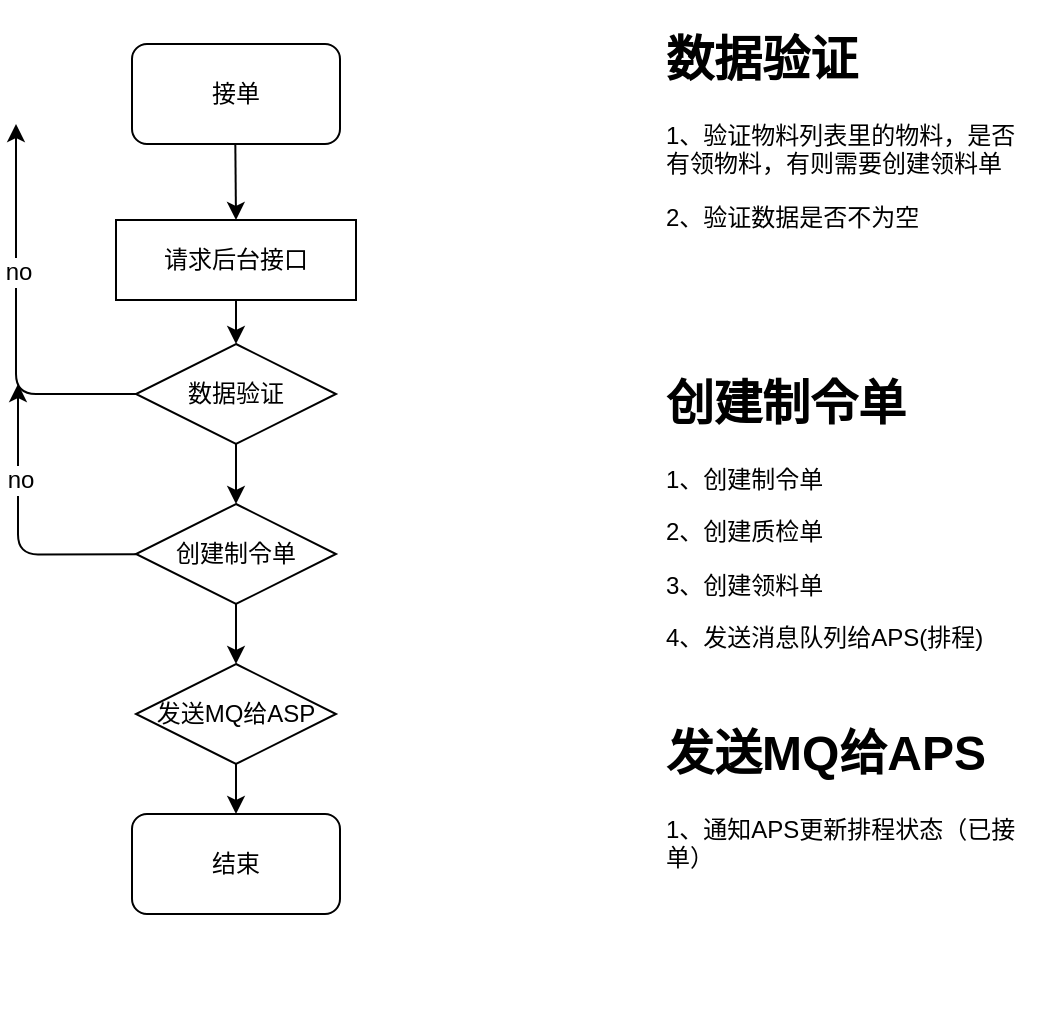 <mxfile version="20.5.3" type="github" pages="6"><diagram id="PTuHQkvVA_5VSDQkN9ll" name="接单"><mxGraphModel dx="1422" dy="786" grid="1" gridSize="10" guides="1" tooltips="1" connect="1" arrows="1" fold="1" page="1" pageScale="1" pageWidth="3000" pageHeight="3000" math="0" shadow="0"><root><mxCell id="0"/><mxCell id="1" parent="0"/><mxCell id="6JMOgMYoc34ptzAiAzpX-1" value="" style="endArrow=classic;html=1;exitX=0.5;exitY=1;exitPerimeter=0;entryX=0.5;entryY=0;" parent="1" target="6JMOgMYoc34ptzAiAzpX-2" edge="1"><mxGeometry width="50" height="50" relative="1" as="geometry"><mxPoint x="559.667" y="212.167" as="sourcePoint"/><mxPoint x="560" y="262" as="targetPoint"/></mxGeometry></mxCell><mxCell id="6JMOgMYoc34ptzAiAzpX-2" value="请求后台接口" style="rounded=0;whiteSpace=wrap;html=1;" parent="1" vertex="1"><mxGeometry x="500" y="250" width="120" height="40" as="geometry"/></mxCell><mxCell id="6JMOgMYoc34ptzAiAzpX-3" value="接单" style="rounded=1;whiteSpace=wrap;html=1;" parent="1" vertex="1"><mxGeometry x="508" y="162" width="104" height="50" as="geometry"/></mxCell><mxCell id="6JMOgMYoc34ptzAiAzpX-4" value="" style="endArrow=classic;html=1;exitX=0.5;exitY=1;" parent="1" source="6JMOgMYoc34ptzAiAzpX-2" edge="1"><mxGeometry width="50" height="50" relative="1" as="geometry"><mxPoint x="500" y="372" as="sourcePoint"/><mxPoint x="560" y="312" as="targetPoint"/></mxGeometry></mxCell><mxCell id="6JMOgMYoc34ptzAiAzpX-5" value="数据验证" style="rhombus;whiteSpace=wrap;html=1;" parent="1" vertex="1"><mxGeometry x="510" y="312" width="100" height="50" as="geometry"/></mxCell><mxCell id="6JMOgMYoc34ptzAiAzpX-6" value="" style="endArrow=classic;html=1;exitX=0.5;exitY=1;" parent="1" source="6JMOgMYoc34ptzAiAzpX-5" edge="1"><mxGeometry width="50" height="50" relative="1" as="geometry"><mxPoint x="500" y="452" as="sourcePoint"/><mxPoint x="560" y="392" as="targetPoint"/></mxGeometry></mxCell><mxCell id="6JMOgMYoc34ptzAiAzpX-7" value="" style="edgeStyle=segmentEdgeStyle;endArrow=classic;html=1;exitX=0;exitY=0.5;" parent="1" source="6JMOgMYoc34ptzAiAzpX-5" edge="1"><mxGeometry width="50" height="50" relative="1" as="geometry"><mxPoint x="510" y="357" as="sourcePoint"/><mxPoint x="450" y="202" as="targetPoint"/></mxGeometry></mxCell><mxCell id="6JMOgMYoc34ptzAiAzpX-8" value="no" style="text;html=1;resizable=0;points=[];align=center;verticalAlign=middle;labelBackgroundColor=#ffffff;" parent="6JMOgMYoc34ptzAiAzpX-7" vertex="1" connectable="0"><mxGeometry x="-0.013" y="5" relative="1" as="geometry"><mxPoint x="5.5" y="-25.5" as="offset"/></mxGeometry></mxCell><mxCell id="6JMOgMYoc34ptzAiAzpX-9" value="创建制令单" style="rhombus;whiteSpace=wrap;html=1;" parent="1" vertex="1"><mxGeometry x="510" y="392" width="100" height="50" as="geometry"/></mxCell><mxCell id="6JMOgMYoc34ptzAiAzpX-10" value="&lt;h1&gt;数据验证&lt;/h1&gt;&lt;p&gt;1、验证物料列表里的物料，是否有领物料，有则需要创建领料单&lt;/p&gt;&lt;p&gt;2、验证数据是否不为空&lt;/p&gt;" style="text;html=1;strokeColor=none;fillColor=none;spacing=5;spacingTop=-20;whiteSpace=wrap;overflow=hidden;rounded=0;" parent="1" vertex="1"><mxGeometry x="770" y="150" width="190" height="120" as="geometry"/></mxCell><mxCell id="6JMOgMYoc34ptzAiAzpX-11" value="&lt;h1&gt;创建制令单&lt;/h1&gt;&lt;p&gt;1、创建制令单&lt;/p&gt;&lt;p&gt;2、创建质检单&lt;/p&gt;&lt;p&gt;3、创建领料单&lt;/p&gt;&lt;p&gt;4、发送消息队列给APS(排程)&lt;/p&gt;" style="text;html=1;strokeColor=none;fillColor=none;spacing=5;spacingTop=-20;whiteSpace=wrap;overflow=hidden;rounded=0;" parent="1" vertex="1"><mxGeometry x="770" y="322" width="190" height="150" as="geometry"/></mxCell><mxCell id="6JMOgMYoc34ptzAiAzpX-12" value="" style="endArrow=classic;html=1;exitX=0.5;exitY=1;" parent="1" source="6JMOgMYoc34ptzAiAzpX-9" edge="1"><mxGeometry width="50" height="50" relative="1" as="geometry"><mxPoint x="440" y="522" as="sourcePoint"/><mxPoint x="560" y="472" as="targetPoint"/></mxGeometry></mxCell><mxCell id="6JMOgMYoc34ptzAiAzpX-13" value="" style="edgeStyle=segmentEdgeStyle;endArrow=classic;html=1;exitX=0;exitY=0.5;" parent="1" edge="1"><mxGeometry width="50" height="50" relative="1" as="geometry"><mxPoint x="510.167" y="417.167" as="sourcePoint"/><mxPoint x="451" y="332" as="targetPoint"/></mxGeometry></mxCell><mxCell id="6JMOgMYoc34ptzAiAzpX-14" value="no" style="text;html=1;resizable=0;points=[];align=center;verticalAlign=middle;labelBackgroundColor=#ffffff;" parent="6JMOgMYoc34ptzAiAzpX-13" vertex="1" connectable="0"><mxGeometry x="-0.013" y="5" relative="1" as="geometry"><mxPoint x="5.5" y="-25.5" as="offset"/></mxGeometry></mxCell><mxCell id="6JMOgMYoc34ptzAiAzpX-15" value="发送MQ给ASP" style="rhombus;whiteSpace=wrap;html=1;" parent="1" vertex="1"><mxGeometry x="510" y="472" width="100" height="50" as="geometry"/></mxCell><mxCell id="6JMOgMYoc34ptzAiAzpX-16" value="&lt;h1&gt;发送MQ给APS&lt;/h1&gt;&lt;p&gt;1、通知APS更新排程状态（已接单）&lt;/p&gt;" style="text;html=1;strokeColor=none;fillColor=none;spacing=5;spacingTop=-20;whiteSpace=wrap;overflow=hidden;rounded=0;" parent="1" vertex="1"><mxGeometry x="770" y="497" width="190" height="150" as="geometry"/></mxCell><mxCell id="6JMOgMYoc34ptzAiAzpX-17" value="结束" style="rounded=1;whiteSpace=wrap;html=1;" parent="1" vertex="1"><mxGeometry x="508" y="547" width="104" height="50" as="geometry"/></mxCell><mxCell id="6JMOgMYoc34ptzAiAzpX-18" value="" style="endArrow=classic;html=1;entryX=0.5;entryY=0;exitX=0.5;exitY=1;" parent="1" source="6JMOgMYoc34ptzAiAzpX-15" target="6JMOgMYoc34ptzAiAzpX-17" edge="1"><mxGeometry width="50" height="50" relative="1" as="geometry"><mxPoint x="440" y="672" as="sourcePoint"/><mxPoint x="490" y="622" as="targetPoint"/></mxGeometry></mxCell></root></mxGraphModel></diagram><diagram name="领料" id="W_nNFvA4jhiwxeuNVjIJ"><mxGraphModel dx="1422" dy="857" grid="1" gridSize="10" guides="1" tooltips="1" connect="1" arrows="1" fold="1" page="1" pageScale="1" pageWidth="827" pageHeight="1169" background="#ffffff" math="0" shadow="0"><root><mxCell id="0"/><mxCell id="1" parent="0"/><mxCell id="2" value="领料" style="rounded=1;whiteSpace=wrap;html=1;" parent="1" vertex="1"><mxGeometry x="240" y="160" width="110" height="40" as="geometry"/></mxCell><mxCell id="3" value="请求后台接口" style="rounded=0;whiteSpace=wrap;html=1;" parent="1" vertex="1"><mxGeometry x="240" y="238" width="110" height="40" as="geometry"/></mxCell><mxCell id="4" value="" style="endArrow=classic;html=1;entryX=0.5;entryY=0;exitX=0.5;exitY=1;" parent="1" source="2" target="3" edge="1"><mxGeometry width="50" height="50" relative="1" as="geometry"><mxPoint x="240" y="350" as="sourcePoint"/><mxPoint x="290" y="300" as="targetPoint"/></mxGeometry></mxCell><mxCell id="5" value="验证数据" style="rhombus;whiteSpace=wrap;html=1;" parent="1" vertex="1"><mxGeometry x="240" y="306" width="110" height="40" as="geometry"/></mxCell><mxCell id="6" value="" style="endArrow=classic;html=1;exitX=0.5;exitY=1;entryX=0.5;entryY=0;" parent="1" source="3" target="5" edge="1"><mxGeometry width="50" height="50" relative="1" as="geometry"><mxPoint x="240" y="420" as="sourcePoint"/><mxPoint x="290" y="370" as="targetPoint"/></mxGeometry></mxCell><mxCell id="7" value="" style="edgeStyle=segmentEdgeStyle;endArrow=classic;html=1;exitX=0;exitY=0.5;" parent="1" source="5" edge="1"><mxGeometry width="50" height="50" relative="1" as="geometry"><mxPoint x="290" y="370" as="sourcePoint"/><mxPoint x="180" y="220" as="targetPoint"/></mxGeometry></mxCell><mxCell id="8" value="no&lt;br&gt;" style="text;html=1;resizable=0;points=[];align=center;verticalAlign=middle;labelBackgroundColor=#ffffff;" parent="7" vertex="1" connectable="0"><mxGeometry x="-0.295" y="-13" relative="1" as="geometry"><mxPoint x="12" as="offset"/></mxGeometry></mxCell><mxCell id="10" value="调用领料接口" style="rhombus;whiteSpace=wrap;html=1;" parent="1" vertex="1"><mxGeometry x="240" y="371" width="110" height="40" as="geometry"/></mxCell><mxCell id="11" value="" style="endArrow=classic;html=1;entryX=0.5;entryY=0;exitX=0.5;exitY=1;" parent="1" source="5" target="10" edge="1"><mxGeometry width="50" height="50" relative="1" as="geometry"><mxPoint x="170" y="480" as="sourcePoint"/><mxPoint x="220" y="430" as="targetPoint"/></mxGeometry></mxCell><mxCell id="13" value="&lt;h1&gt;调用领料接口&lt;/h1&gt;&lt;p&gt;1、接口由wms提供&lt;/p&gt;&lt;p&gt;2、根据计划号领料&lt;/p&gt;&lt;p&gt;3、更新wms备料单状态&lt;/p&gt;" style="text;html=1;strokeColor=none;fillColor=none;spacing=5;spacingTop=-20;whiteSpace=wrap;overflow=hidden;rounded=0;" parent="1" vertex="1"><mxGeometry x="483.333" y="180" width="190" height="120" as="geometry"/></mxCell><mxCell id="14" value="" style="edgeStyle=segmentEdgeStyle;endArrow=classic;html=1;exitX=0;exitY=0.5;" parent="1" source="10" edge="1"><mxGeometry width="50" height="50" relative="1" as="geometry"><mxPoint x="249.667" y="336" as="sourcePoint"/><mxPoint x="180" y="320" as="targetPoint"/></mxGeometry></mxCell><mxCell id="15" value="no&lt;br&gt;" style="text;html=1;resizable=0;points=[];align=center;verticalAlign=middle;labelBackgroundColor=#ffffff;" parent="14" vertex="1" connectable="0"><mxGeometry x="-0.295" y="-13" relative="1" as="geometry"><mxPoint as="offset"/></mxGeometry></mxCell><mxCell id="16" value="" style="endArrow=classic;html=1;entryX=0.5;entryY=0;exitX=0.5;exitY=1;" parent="1" source="10" target="17" edge="1"><mxGeometry width="50" height="50" relative="1" as="geometry"><mxPoint x="170" y="480" as="sourcePoint"/><mxPoint x="220" y="430" as="targetPoint"/></mxGeometry></mxCell><mxCell id="17" value="调用备料单信息接口" style="rhombus;whiteSpace=wrap;html=1;" parent="1" vertex="1"><mxGeometry x="235" y="433" width="120" height="47" as="geometry"/></mxCell><mxCell id="18" value="&lt;h1&gt;调用备料信息接口&lt;/h1&gt;&lt;p&gt;1、接口由wms提供&lt;/p&gt;&lt;p&gt;2、根据mes领料单号查询&lt;/p&gt;&lt;p&gt;3、返回所需物料列表，包含数量、批次、单价、币种等信息&lt;/p&gt;4、将领料单里的物料所领数量更新&lt;br&gt;&lt;br&gt;5、将物料的批次等信息保存在mes&lt;br&gt;" style="text;html=1;strokeColor=none;fillColor=none;spacing=5;spacingTop=-20;whiteSpace=wrap;overflow=hidden;rounded=0;" parent="1" vertex="1"><mxGeometry x="484" y="338" width="203" height="190" as="geometry"/></mxCell><mxCell id="20" value="领料单状态更新" style="rhombus;whiteSpace=wrap;html=1;" parent="1" vertex="1"><mxGeometry x="235" y="506" width="120" height="47" as="geometry"/></mxCell><mxCell id="21" value="" style="endArrow=classic;html=1;entryX=0.5;entryY=0;exitX=0.5;exitY=1;" parent="1" source="17" target="20" edge="1"><mxGeometry width="50" height="50" relative="1" as="geometry"><mxPoint x="-60" y="620" as="sourcePoint"/><mxPoint x="-10" y="570" as="targetPoint"/></mxGeometry></mxCell><mxCell id="22" value="" style="edgeStyle=segmentEdgeStyle;endArrow=classic;html=1;exitX=0;exitY=0.5;" parent="1" source="17" edge="1"><mxGeometry width="50" height="50" relative="1" as="geometry"><mxPoint x="249.667" y="401" as="sourcePoint"/><mxPoint x="180" y="380" as="targetPoint"/></mxGeometry></mxCell><mxCell id="23" value="no&lt;br&gt;" style="text;html=1;resizable=0;points=[];align=center;verticalAlign=middle;labelBackgroundColor=#ffffff;" parent="22" vertex="1" connectable="0"><mxGeometry x="-0.295" y="-13" relative="1" as="geometry"><mxPoint as="offset"/></mxGeometry></mxCell><mxCell id="25" value="结束" style="rounded=1;whiteSpace=wrap;html=1;" parent="1" vertex="1"><mxGeometry x="240" y="580" width="110" height="40" as="geometry"/></mxCell><mxCell id="26" value="" style="endArrow=classic;html=1;entryX=0.5;entryY=0;exitX=0.5;exitY=1;" parent="1" source="20" target="25" edge="1"><mxGeometry width="50" height="50" relative="1" as="geometry"><mxPoint x="170" y="690" as="sourcePoint"/><mxPoint x="220" y="640" as="targetPoint"/></mxGeometry></mxCell></root></mxGraphModel></diagram><diagram name="制令单开工" id="_mT5AtVKRcaIxhyBoteD"><mxGraphModel dx="1422" dy="857" grid="1" gridSize="10" guides="1" tooltips="1" connect="1" arrows="1" fold="1" page="1" pageScale="1" pageWidth="827" pageHeight="1169" background="#ffffff" math="0" shadow="0"><root><mxCell id="0"/><mxCell id="1" parent="0"/><mxCell id="2" value="制令单开工" style="rounded=1;whiteSpace=wrap;html=1;" parent="1" vertex="1"><mxGeometry x="260" y="200" width="110" height="40" as="geometry"/></mxCell><mxCell id="3" value="请求后台接口" style="rounded=0;whiteSpace=wrap;html=1;" parent="1" vertex="1"><mxGeometry x="260" y="278" width="110" height="40" as="geometry"/></mxCell><mxCell id="4" value="" style="endArrow=classic;html=1;entryX=0.5;entryY=0;exitX=0.5;exitY=1;" parent="1" source="2" target="3" edge="1"><mxGeometry width="50" height="50" relative="1" as="geometry"><mxPoint x="260" y="390" as="sourcePoint"/><mxPoint x="310" y="340" as="targetPoint"/></mxGeometry></mxCell><mxCell id="5" value="验证数据" style="rhombus;whiteSpace=wrap;html=1;" parent="1" vertex="1"><mxGeometry x="260" y="351" width="110" height="40" as="geometry"/></mxCell><mxCell id="6" value="" style="endArrow=classic;html=1;entryX=0.5;entryY=0;exitX=0.5;exitY=1;" parent="1" source="3" target="5" edge="1"><mxGeometry width="50" height="50" relative="1" as="geometry"><mxPoint x="260" y="460" as="sourcePoint"/><mxPoint x="310" y="410" as="targetPoint"/></mxGeometry></mxCell><mxCell id="7" value="&lt;h1&gt;验证数据&lt;/h1&gt;&lt;p&gt;1、验证制令单是否开工，或者以完工&lt;/p&gt;" style="text;html=1;strokeColor=none;fillColor=none;spacing=5;spacingTop=-20;whiteSpace=wrap;overflow=hidden;rounded=0;" parent="1" vertex="1"><mxGeometry x="490" y="200" width="190" height="120" as="geometry"/></mxCell><mxCell id="8" value="" style="edgeStyle=segmentEdgeStyle;endArrow=classic;html=1;exitX=0;exitY=0.5;" parent="1" source="5" edge="1"><mxGeometry width="50" height="50" relative="1" as="geometry"><mxPoint x="310" y="410" as="sourcePoint"/><mxPoint x="180" y="240" as="targetPoint"/></mxGeometry></mxCell><mxCell id="10" value="no" style="text;html=1;resizable=0;points=[];autosize=1;align=left;verticalAlign=top;spacingTop=-4;" parent="1" vertex="1"><mxGeometry x="186" y="339" width="30" height="20" as="geometry"/></mxCell><mxCell id="11" value="开工" style="rhombus;whiteSpace=wrap;html=1;" parent="1" vertex="1"><mxGeometry x="260" y="422" width="110" height="40" as="geometry"/></mxCell><mxCell id="12" value="" style="endArrow=classic;html=1;entryX=0.5;entryY=0;exitX=0.5;exitY=1;" parent="1" source="5" target="11" edge="1"><mxGeometry width="50" height="50" relative="1" as="geometry"><mxPoint x="170" y="520" as="sourcePoint"/><mxPoint x="220" y="470" as="targetPoint"/></mxGeometry></mxCell><mxCell id="13" value="&lt;h1&gt;开工&lt;/h1&gt;&lt;p&gt;1、更新制令单状态&lt;/p&gt;&lt;p&gt;2、同时也需要更新质检单状态为“开工”&lt;/p&gt;" style="text;html=1;strokeColor=none;fillColor=none;spacing=5;spacingTop=-20;whiteSpace=wrap;overflow=hidden;rounded=0;" parent="1" vertex="1"><mxGeometry x="490" y="326" width="220" height="120" as="geometry"/></mxCell><mxCell id="14" value="" style="edgeStyle=segmentEdgeStyle;endArrow=classic;html=1;exitX=0;exitY=0.5;" parent="1" source="11" edge="1"><mxGeometry width="50" height="50" relative="1" as="geometry"><mxPoint x="269.667" y="376" as="sourcePoint"/><mxPoint x="180" y="360" as="targetPoint"/></mxGeometry></mxCell><mxCell id="15" value="no" style="text;html=1;resizable=0;points=[];autosize=1;align=left;verticalAlign=top;spacingTop=-4;" parent="1" vertex="1"><mxGeometry x="189" y="399" width="30" height="20" as="geometry"/></mxCell><mxCell id="16" value="发送MQ通知oms" style="rhombus;whiteSpace=wrap;html=1;" parent="1" vertex="1"><mxGeometry x="260" y="492" width="110" height="40" as="geometry"/></mxCell><mxCell id="18" value="" style="endArrow=classic;html=1;entryX=0.5;entryY=0;exitX=0.5;exitY=1;" parent="1" source="11" target="16" edge="1"><mxGeometry width="50" height="50" relative="1" as="geometry"><mxPoint x="170" y="590" as="sourcePoint"/><mxPoint x="220" y="540" as="targetPoint"/></mxGeometry></mxCell><mxCell id="19" value="&lt;h1&gt;发送MQ通知oms&lt;/h1&gt;&lt;p&gt;1、更新订单已开始&lt;br&gt;&lt;/p&gt;" style="text;html=1;strokeColor=none;fillColor=none;spacing=5;spacingTop=-20;whiteSpace=wrap;overflow=hidden;rounded=0;" parent="1" vertex="1"><mxGeometry x="490" y="490" width="220" height="120" as="geometry"/></mxCell><mxCell id="20" value="结束" style="rounded=1;whiteSpace=wrap;html=1;" parent="1" vertex="1"><mxGeometry x="260" y="575" width="110" height="40" as="geometry"/></mxCell><mxCell id="21" value="" style="endArrow=classic;html=1;entryX=0.5;entryY=0;exitX=0.5;exitY=1;" parent="1" source="16" edge="1"><mxGeometry width="50" height="50" relative="1" as="geometry"><mxPoint x="314.667" y="523.667" as="sourcePoint"/><mxPoint x="314.667" y="576.167" as="targetPoint"/></mxGeometry></mxCell></root></mxGraphModel></diagram><diagram name="制令单完工" id="cMdbVk8qRWyGmsNY7IA6"><mxGraphModel dx="1422" dy="857" grid="1" gridSize="10" guides="1" tooltips="1" connect="1" arrows="1" fold="1" page="1" pageScale="1" pageWidth="827" pageHeight="1169" background="#ffffff" math="0" shadow="0"><root><mxCell id="0"/><mxCell id="1" parent="0"/><mxCell id="2" value="制令单开完工" style="rounded=1;whiteSpace=wrap;html=1;" parent="1" vertex="1"><mxGeometry x="340" y="20" width="110" height="40" as="geometry"/></mxCell><mxCell id="3" value="请求后台接口" style="rounded=0;whiteSpace=wrap;html=1;" parent="1" vertex="1"><mxGeometry x="340" y="98" width="110" height="40" as="geometry"/></mxCell><mxCell id="4" value="" style="endArrow=classic;html=1;entryX=0.5;entryY=0;exitX=0.5;exitY=1;" parent="1" source="2" target="3" edge="1"><mxGeometry width="50" height="50" relative="1" as="geometry"><mxPoint x="340" y="210" as="sourcePoint"/><mxPoint x="390" y="160" as="targetPoint"/></mxGeometry></mxCell><mxCell id="5" value="验证数据" style="rhombus;whiteSpace=wrap;html=1;" parent="1" vertex="1"><mxGeometry x="340" y="171" width="110" height="40" as="geometry"/></mxCell><mxCell id="6" value="" style="endArrow=classic;html=1;entryX=0.5;entryY=0;exitX=0.5;exitY=1;" parent="1" source="3" target="5" edge="1"><mxGeometry width="50" height="50" relative="1" as="geometry"><mxPoint x="340" y="280" as="sourcePoint"/><mxPoint x="390" y="230" as="targetPoint"/></mxGeometry></mxCell><mxCell id="7" value="&lt;h1&gt;验证数据&lt;/h1&gt;&lt;p&gt;1、验证制令单是否开工，或者以完工&lt;/p&gt;" style="text;html=1;strokeColor=none;fillColor=none;spacing=5;spacingTop=-20;whiteSpace=wrap;overflow=hidden;rounded=0;" parent="1" vertex="1"><mxGeometry x="570" y="20" width="190" height="120" as="geometry"/></mxCell><mxCell id="8" value="" style="edgeStyle=segmentEdgeStyle;endArrow=classic;html=1;exitX=0;exitY=0.5;" parent="1" source="5" edge="1"><mxGeometry width="50" height="50" relative="1" as="geometry"><mxPoint x="390" y="230" as="sourcePoint"/><mxPoint x="259.667" y="60.167" as="targetPoint"/></mxGeometry></mxCell><mxCell id="9" value="no" style="text;html=1;resizable=0;points=[];autosize=1;align=left;verticalAlign=top;spacingTop=-4;" parent="1" vertex="1"><mxGeometry x="266" y="159" width="30" height="20" as="geometry"/></mxCell><mxCell id="10" value="完工" style="rhombus;whiteSpace=wrap;html=1;" parent="1" vertex="1"><mxGeometry x="340" y="242" width="110" height="40" as="geometry"/></mxCell><mxCell id="11" value="" style="endArrow=classic;html=1;entryX=0.5;entryY=0;exitX=0.5;exitY=1;" parent="1" source="5" target="10" edge="1"><mxGeometry width="50" height="50" relative="1" as="geometry"><mxPoint x="250" y="340" as="sourcePoint"/><mxPoint x="300" y="290" as="targetPoint"/></mxGeometry></mxCell><mxCell id="12" value="&lt;h1&gt;完工&lt;/h1&gt;&lt;p&gt;1、更新制令单状态&lt;/p&gt;&lt;p&gt;2、同时也需要更新质检单状态为“完工”&lt;/p&gt;" style="text;html=1;strokeColor=none;fillColor=none;spacing=5;spacingTop=-20;whiteSpace=wrap;overflow=hidden;rounded=0;" parent="1" vertex="1"><mxGeometry x="570" y="146" width="220" height="120" as="geometry"/></mxCell><mxCell id="13" value="" style="edgeStyle=segmentEdgeStyle;endArrow=classic;html=1;exitX=0;exitY=0.5;" parent="1" source="10" edge="1"><mxGeometry width="50" height="50" relative="1" as="geometry"><mxPoint x="349.667" y="196" as="sourcePoint"/><mxPoint x="259.667" y="180.167" as="targetPoint"/></mxGeometry></mxCell><mxCell id="14" value="no" style="text;html=1;resizable=0;points=[];autosize=1;align=left;verticalAlign=top;spacingTop=-4;" parent="1" vertex="1"><mxGeometry x="269" y="219" width="30" height="20" as="geometry"/></mxCell><mxCell id="15" value="发送MQ通知APS" style="rhombus;whiteSpace=wrap;html=1;" parent="1" vertex="1"><mxGeometry x="340" y="312" width="110" height="40" as="geometry"/></mxCell><mxCell id="16" value="" style="endArrow=classic;html=1;entryX=0.5;entryY=0;exitX=0.5;exitY=1;" parent="1" source="10" target="15" edge="1"><mxGeometry width="50" height="50" relative="1" as="geometry"><mxPoint x="250" y="410" as="sourcePoint"/><mxPoint x="300" y="360" as="targetPoint"/></mxGeometry></mxCell><mxCell id="17" value="&lt;h1&gt;发送MQ通知APS&lt;/h1&gt;&lt;p&gt;1、更新排程状态&lt;br&gt;&lt;/p&gt;&lt;p&gt;2、将制令单以报工的生产数量同步给排程&lt;/p&gt;" style="text;html=1;strokeColor=none;fillColor=none;spacing=5;spacingTop=-20;whiteSpace=wrap;overflow=hidden;rounded=0;" parent="1" vertex="1"><mxGeometry x="570" y="310" width="240" height="120" as="geometry"/></mxCell><mxCell id="18" value="结束" style="rounded=1;whiteSpace=wrap;html=1;" parent="1" vertex="1"><mxGeometry x="340" y="395" width="110" height="40" as="geometry"/></mxCell><mxCell id="19" value="" style="endArrow=classic;html=1;entryX=0.5;entryY=0;exitX=0.5;exitY=1;" parent="1" source="15" edge="1"><mxGeometry width="50" height="50" relative="1" as="geometry"><mxPoint x="394.667" y="343.667" as="sourcePoint"/><mxPoint x="394.667" y="396.167" as="targetPoint"/></mxGeometry></mxCell></root></mxGraphModel></diagram><diagram name="制令单关单" id="IuHnPycl4PC5px68UsM8"><mxGraphModel dx="1185" dy="714" grid="1" gridSize="10" guides="1" tooltips="1" connect="1" arrows="1" fold="1" page="1" pageScale="1" pageWidth="827" pageHeight="1169" background="#ffffff" math="0" shadow="0"><root><mxCell id="0"/><mxCell id="1" parent="0"/><mxCell id="2" value="制令单关单" style="rounded=1;whiteSpace=wrap;html=1;" parent="1" vertex="1"><mxGeometry x="340" y="84" width="110" height="40" as="geometry"/></mxCell><mxCell id="3" value="请求后台接口" style="rounded=0;whiteSpace=wrap;html=1;" parent="1" vertex="1"><mxGeometry x="340" y="162" width="110" height="40" as="geometry"/></mxCell><mxCell id="4" value="" style="endArrow=classic;html=1;entryX=0.5;entryY=0;exitX=0.5;exitY=1;" parent="1" source="2" target="3" edge="1"><mxGeometry width="50" height="50" relative="1" as="geometry"><mxPoint x="340" y="274" as="sourcePoint"/><mxPoint x="390" y="224" as="targetPoint"/></mxGeometry></mxCell><mxCell id="5" value="验证数据" style="rhombus;whiteSpace=wrap;html=1;" parent="1" vertex="1"><mxGeometry x="340" y="235" width="110" height="40" as="geometry"/></mxCell><mxCell id="6" value="" style="endArrow=classic;html=1;entryX=0.5;entryY=0;exitX=0.5;exitY=1;" parent="1" source="3" target="5" edge="1"><mxGeometry width="50" height="50" relative="1" as="geometry"><mxPoint x="340" y="344" as="sourcePoint"/><mxPoint x="390" y="294" as="targetPoint"/></mxGeometry></mxCell><mxCell id="7" value="&lt;h1&gt;验证数据&lt;/h1&gt;&lt;p&gt;1、验证制令单是否开工，或者以完工和关单&lt;/p&gt;&lt;p&gt;2、验证制令单是否有过报工&lt;/p&gt;&lt;p&gt;3、验证制令单是否是否有生成生产标签&lt;/p&gt;" style="text;html=1;strokeColor=none;fillColor=none;spacing=5;spacingTop=-20;whiteSpace=wrap;overflow=hidden;rounded=0;" parent="1" vertex="1"><mxGeometry x="570" y="84" width="190" height="150" as="geometry"/></mxCell><mxCell id="8" value="" style="edgeStyle=segmentEdgeStyle;endArrow=classic;html=1;exitX=0;exitY=0.5;" parent="1" source="5" edge="1"><mxGeometry width="50" height="50" relative="1" as="geometry"><mxPoint x="390" y="294" as="sourcePoint"/><mxPoint x="259.667" y="124.167" as="targetPoint"/></mxGeometry></mxCell><mxCell id="9" value="no" style="text;html=1;resizable=0;points=[];autosize=1;align=left;verticalAlign=top;spacingTop=-4;" parent="1" vertex="1"><mxGeometry x="266" y="223" width="30" height="20" as="geometry"/></mxCell><mxCell id="10" value="关单" style="rhombus;whiteSpace=wrap;html=1;" parent="1" vertex="1"><mxGeometry x="340" y="306" width="110" height="40" as="geometry"/></mxCell><mxCell id="11" value="" style="endArrow=classic;html=1;entryX=0.5;entryY=0;exitX=0.5;exitY=1;" parent="1" source="5" target="10" edge="1"><mxGeometry width="50" height="50" relative="1" as="geometry"><mxPoint x="250" y="404" as="sourcePoint"/><mxPoint x="300" y="354" as="targetPoint"/></mxGeometry></mxCell><mxCell id="12" value="&lt;h1&gt;关单&lt;/h1&gt;&lt;p&gt;1、更新制令单状态&lt;br&gt;&lt;/p&gt;" style="text;html=1;strokeColor=none;fillColor=none;spacing=5;spacingTop=-20;whiteSpace=wrap;overflow=hidden;rounded=0;" parent="1" vertex="1"><mxGeometry x="570" y="283" width="220" height="120" as="geometry"/></mxCell><mxCell id="13" value="" style="edgeStyle=segmentEdgeStyle;endArrow=classic;html=1;exitX=0;exitY=0.5;" parent="1" source="10" edge="1"><mxGeometry width="50" height="50" relative="1" as="geometry"><mxPoint x="349.667" y="260" as="sourcePoint"/><mxPoint x="259.667" y="244.167" as="targetPoint"/></mxGeometry></mxCell><mxCell id="14" value="no" style="text;html=1;resizable=0;points=[];autosize=1;align=left;verticalAlign=top;spacingTop=-4;" parent="1" vertex="1"><mxGeometry x="269" y="283" width="30" height="20" as="geometry"/></mxCell><mxCell id="15" value="发送MQ通知APS" style="rhombus;whiteSpace=wrap;html=1;" parent="1" vertex="1"><mxGeometry x="340" y="376" width="110" height="40" as="geometry"/></mxCell><mxCell id="16" value="" style="endArrow=classic;html=1;entryX=0.5;entryY=0;exitX=0.5;exitY=1;" parent="1" source="10" target="15" edge="1"><mxGeometry width="50" height="50" relative="1" as="geometry"><mxPoint x="250" y="474" as="sourcePoint"/><mxPoint x="300" y="424" as="targetPoint"/></mxGeometry></mxCell><mxCell id="18" value="结束" style="rounded=1;whiteSpace=wrap;html=1;" parent="1" vertex="1"><mxGeometry x="340" y="459" width="110" height="40" as="geometry"/></mxCell><mxCell id="19" value="" style="endArrow=classic;html=1;entryX=0.5;entryY=0;exitX=0.5;exitY=1;" parent="1" source="15" edge="1"><mxGeometry width="50" height="50" relative="1" as="geometry"><mxPoint x="394.667" y="407.667" as="sourcePoint"/><mxPoint x="394.667" y="460.167" as="targetPoint"/></mxGeometry></mxCell><mxCell id="21" value="&lt;h1&gt;发送MQ通知APS&lt;/h1&gt;&lt;p&gt;1、更新排程状态&lt;br&gt;&lt;/p&gt;&lt;p&gt;2、将制令单以报工的生产数量同步给排程&lt;/p&gt;" style="text;html=1;strokeColor=none;fillColor=none;spacing=5;spacingTop=-20;whiteSpace=wrap;overflow=hidden;rounded=0;" parent="1" vertex="1"><mxGeometry x="570" y="384" width="240" height="120" as="geometry"/></mxCell><mxCell id="22" value="&lt;h1&gt;&lt;span&gt;备注&lt;/span&gt;&lt;/h1&gt;&lt;h1&gt;&lt;span style=&quot;font-size: 12px ; font-weight: normal&quot;&gt;1、关单的前置条件，必须是最后一道工序，且该订单的前面工序（制令单）都为以完成状态&lt;/span&gt;&lt;/h1&gt;" style="text;html=1;strokeColor=none;fillColor=none;spacing=5;spacingTop=-20;whiteSpace=wrap;overflow=hidden;rounded=0;" parent="1" vertex="1"><mxGeometry x="30" y="94" width="190" height="150" as="geometry"/></mxCell></root></mxGraphModel></diagram><diagram name="制令单补料" id="RTboZBxm3EZFg_YQ9hD3"><mxGraphModel dx="3076" dy="857" grid="1" gridSize="10" guides="1" tooltips="1" connect="1" arrows="1" fold="1" page="1" pageScale="1" pageWidth="1654" pageHeight="2336" background="#ffffff" math="0" shadow="0"><root><mxCell id="0"/><mxCell id="1" parent="0"/><mxCell id="2" value="制令单补料" style="rounded=1;whiteSpace=wrap;html=1;" parent="1" vertex="1"><mxGeometry x="183" y="125" width="110" height="40" as="geometry"/></mxCell><mxCell id="3" value="获取物料库存" style="rounded=0;whiteSpace=wrap;html=1;" parent="1" vertex="1"><mxGeometry x="183" y="203" width="110" height="40" as="geometry"/></mxCell><mxCell id="4" value="" style="endArrow=classic;html=1;entryX=0.5;entryY=0;exitX=0.5;exitY=1;" parent="1" source="2" target="3" edge="1"><mxGeometry width="50" height="50" relative="1" as="geometry"><mxPoint x="183" y="315" as="sourcePoint"/><mxPoint x="233" y="265" as="targetPoint"/></mxGeometry></mxCell><mxCell id="5" value="验证数据" style="rhombus;whiteSpace=wrap;html=1;" parent="1" vertex="1"><mxGeometry x="183" y="276" width="110" height="40" as="geometry"/></mxCell><mxCell id="6" value="" style="endArrow=classic;html=1;entryX=0.5;entryY=0;exitX=0.5;exitY=1;" parent="1" source="3" target="5" edge="1"><mxGeometry width="50" height="50" relative="1" as="geometry"><mxPoint x="183" y="385" as="sourcePoint"/><mxPoint x="233" y="335" as="targetPoint"/></mxGeometry></mxCell><mxCell id="10" value="创建补料单" style="rhombus;whiteSpace=wrap;html=1;" parent="1" vertex="1"><mxGeometry x="183" y="347" width="110" height="40" as="geometry"/></mxCell><mxCell id="11" value="" style="endArrow=classic;html=1;entryX=0.5;entryY=0;exitX=0.5;exitY=1;" parent="1" source="5" target="10" edge="1"><mxGeometry width="50" height="50" relative="1" as="geometry"><mxPoint x="93" y="445" as="sourcePoint"/><mxPoint x="143" y="395" as="targetPoint"/></mxGeometry></mxCell><mxCell id="qCOUWbuYXrTAWkBGBLNZ-56" value="" style="edgeStyle=orthogonalEdgeStyle;rounded=0;orthogonalLoop=1;jettySize=auto;html=1;" edge="1" parent="1" source="15" target="47"><mxGeometry relative="1" as="geometry"/></mxCell><mxCell id="15" value="审核模块介入" style="rhombus;whiteSpace=wrap;html=1;" parent="1" vertex="1"><mxGeometry x="183" y="417" width="110" height="40" as="geometry"/></mxCell><mxCell id="16" value="" style="endArrow=classic;html=1;entryX=0.5;entryY=0;exitX=0.5;exitY=1;" parent="1" source="10" target="15" edge="1"><mxGeometry width="50" height="50" relative="1" as="geometry"><mxPoint x="93" y="515" as="sourcePoint"/><mxPoint x="143" y="465" as="targetPoint"/></mxGeometry></mxCell><mxCell id="20" value="" style="endArrow=classic;html=1;entryX=0;entryY=0;exitX=1;exitY=0.25;" parent="1" source="3" target="22" edge="1"><mxGeometry width="50" height="50" relative="1" as="geometry"><mxPoint x="96" y="607" as="sourcePoint"/><mxPoint x="126" y="577" as="targetPoint"/></mxGeometry></mxCell><mxCell id="22" value="调用WMS接口" style="rhombus;whiteSpace=wrap;html=1;" parent="1" vertex="1"><mxGeometry x="373" y="203" width="110" height="40" as="geometry"/></mxCell><mxCell id="23" value="" style="html=1;verticalAlign=bottom;endArrow=open;dashed=1;endSize=8;exitX=0;exitY=1;entryX=1;entryY=0.75;" parent="1" source="22" target="3" edge="1"><mxGeometry relative="1" as="geometry"><mxPoint x="176" y="557" as="sourcePoint"/><mxPoint x="96" y="557" as="targetPoint"/></mxGeometry></mxCell><mxCell id="25" value="&lt;h1&gt;调用WMS接口&lt;/h1&gt;&lt;p&gt;1、根据制令单所需物料id集合，&lt;/p&gt;获取当前物料所剩库存&lt;br&gt;" style="text;html=1;strokeColor=none;fillColor=none;spacing=5;spacingTop=-20;whiteSpace=wrap;overflow=hidden;rounded=0;" parent="1" vertex="1"><mxGeometry x="567.167" y="124" width="190" height="120" as="geometry"/></mxCell><mxCell id="28" value="用户审核" style="rhombus;whiteSpace=wrap;html=1;" parent="1" vertex="1"><mxGeometry x="175" y="503" width="126" height="46" as="geometry"/></mxCell><mxCell id="31" value="" style="endArrow=classic;html=1;entryX=0.5;entryY=0;exitX=0.5;exitY=1;" parent="1" source="28" edge="1"><mxGeometry width="50" height="50" relative="1" as="geometry"><mxPoint x="99" y="633" as="sourcePoint"/><mxPoint x="238" y="597.167" as="targetPoint"/></mxGeometry></mxCell><mxCell id="32" value="&lt;h1&gt;创建WMS备料计划&lt;/h1&gt;&lt;p&gt;1、将所需物料数量及信息给WMS&lt;/p&gt;&lt;p&gt;2、WMS根据备料计划备料，锁库存&lt;/p&gt;&lt;br&gt;" style="text;html=1;strokeColor=none;fillColor=none;spacing=5;spacingTop=-20;whiteSpace=wrap;overflow=hidden;rounded=0;" parent="1" vertex="1"><mxGeometry x="577" y="274" width="213" height="120" as="geometry"/></mxCell><mxCell id="33" value="" style="endArrow=classic;html=1;entryX=0;entryY=0.5;exitX=1;exitY=0.5;" parent="1" source="15" target="34" edge="1"><mxGeometry width="50" height="50" relative="1" as="geometry"><mxPoint x="99" y="690" as="sourcePoint"/><mxPoint x="149" y="640" as="targetPoint"/></mxGeometry></mxCell><mxCell id="43" value="开审核" style="text;html=1;resizable=0;points=[];align=center;verticalAlign=middle;labelBackgroundColor=#ffffff;" parent="33" vertex="1" connectable="0"><mxGeometry x="-0.292" y="-2" relative="1" as="geometry"><mxPoint x="5" y="-2" as="offset"/></mxGeometry></mxCell><mxCell id="34" value="pending" style="rhombus;whiteSpace=wrap;html=1;" parent="1" vertex="1"><mxGeometry x="373" y="415" width="136" height="45" as="geometry"/></mxCell><mxCell id="35" value="" style="endArrow=classic;html=1;exitX=0.5;exitY=1;entryX=0.5;entryY=0;" parent="1" source="15" target="28" edge="1"><mxGeometry width="50" height="50" relative="1" as="geometry"><mxPoint x="99" y="770" as="sourcePoint"/><mxPoint x="149" y="720" as="targetPoint"/></mxGeometry></mxCell><mxCell id="37" value="&lt;h1&gt;pending&lt;/h1&gt;&lt;p&gt;1、将单据状态修改为“已提交”&lt;/p&gt;&lt;p&gt;2、等待审核&lt;/p&gt;&lt;br&gt;" style="text;html=1;strokeColor=none;fillColor=none;spacing=5;spacingTop=-20;whiteSpace=wrap;overflow=hidden;rounded=0;" parent="1" vertex="1"><mxGeometry x="587" y="415" width="213" height="120" as="geometry"/></mxCell><mxCell id="40" value="approval（开）" style="rhombus;whiteSpace=wrap;html=1;" parent="1" vertex="1"><mxGeometry x="371" y="504" width="136" height="45" as="geometry"/></mxCell><mxCell id="41" value="" style="endArrow=classic;html=1;entryX=0;entryY=0.5;exitX=1;exitY=0.5;" parent="1" source="28" target="40" edge="1"><mxGeometry width="50" height="50" relative="1" as="geometry"><mxPoint x="95" y="710" as="sourcePoint"/><mxPoint x="145" y="660" as="targetPoint"/></mxGeometry></mxCell><mxCell id="48" value="通过" style="text;html=1;resizable=0;points=[];align=center;verticalAlign=middle;labelBackgroundColor=#ffffff;" parent="41" vertex="1" connectable="0"><mxGeometry x="-0.214" y="-1" relative="1" as="geometry"><mxPoint y="-2" as="offset"/></mxGeometry></mxCell><mxCell id="42" value="&lt;h1&gt;approval（开）&lt;/h1&gt;&lt;p&gt;1、修改单据状态为“待领料”&lt;br&gt;&lt;/p&gt;2、调用WMS创建备料任务接口&lt;br&gt;&lt;br&gt;" style="text;html=1;strokeColor=none;fillColor=none;spacing=5;spacingTop=-20;whiteSpace=wrap;overflow=hidden;rounded=0;" parent="1" vertex="1"><mxGeometry x="588" y="549" width="213" height="141" as="geometry"/></mxCell><mxCell id="44" value="创建WMS备料任务" style="rhombus;whiteSpace=wrap;html=1;" parent="1" vertex="1"><mxGeometry x="175" y="596.5" width="126" height="46" as="geometry"/></mxCell><mxCell id="45" value="结束" style="rounded=1;whiteSpace=wrap;html=1;" parent="1" vertex="1"><mxGeometry x="183" y="673" width="110" height="40" as="geometry"/></mxCell><mxCell id="46" value="" style="endArrow=classic;html=1;exitX=0.5;exitY=1;entryX=0.5;entryY=0;" parent="1" source="44" target="45" edge="1"><mxGeometry width="50" height="50" relative="1" as="geometry"><mxPoint x="95" y="780" as="sourcePoint"/><mxPoint x="145" y="730" as="targetPoint"/></mxGeometry></mxCell><mxCell id="47" value="approval（未）" style="rhombus;whiteSpace=wrap;html=1;" parent="1" vertex="1"><mxGeometry x="31" y="417.5" width="110" height="40" as="geometry"/></mxCell><mxCell id="50" value="" style="endArrow=classic;html=1;entryX=1;entryY=0.5;exitX=0;exitY=0.5;" parent="1" source="15" target="47" edge="1"><mxGeometry width="50" height="50" relative="1" as="geometry"><mxPoint x="30" y="780" as="sourcePoint"/><mxPoint x="80" y="730" as="targetPoint"/></mxGeometry></mxCell><mxCell id="53" value="" style="endArrow=classic;html=1;entryX=0;entryY=0.5;exitX=0.5;exitY=1;" parent="1" source="47" target="44" edge="1"><mxGeometry width="50" height="50" relative="1" as="geometry"><mxPoint x="30" y="780" as="sourcePoint"/><mxPoint x="80" y="730" as="targetPoint"/><Array as="points"><mxPoint x="86" y="620"/></Array></mxGeometry></mxCell><mxCell id="54" value="rejected" style="rhombus;whiteSpace=wrap;html=1;" parent="1" vertex="1"><mxGeometry x="-55" y="506" width="110" height="40" as="geometry"/></mxCell><mxCell id="55" value="驳回" style="html=1;verticalAlign=bottom;endArrow=open;dashed=1;endSize=8;exitX=0;exitY=0.5;entryX=1;entryY=0.5;" parent="1" edge="1"><mxGeometry x="-0.419" y="24" relative="1" as="geometry"><mxPoint x="174.833" y="526.333" as="sourcePoint"/><mxPoint x="54.833" y="526.333" as="targetPoint"/><mxPoint as="offset"/></mxGeometry></mxCell><mxCell id="56" value="" style="endArrow=classic;html=1;entryX=0;entryY=0.5;exitX=0.5;exitY=1;" parent="1" target="45" edge="1"><mxGeometry width="50" height="50" relative="1" as="geometry"><mxPoint x="0.167" y="550.167" as="sourcePoint"/><mxPoint x="89.333" y="712.667" as="targetPoint"/><Array as="points"><mxPoint x="1" y="693"/></Array></mxGeometry></mxCell><mxCell id="-f433-Ubg8ZewVbTCGMp-58" value="" style="endArrow=classic;html=1;exitX=0;exitY=0.5;exitDx=0;exitDy=0;" edge="1" parent="1" source="10"><mxGeometry width="50" height="50" relative="1" as="geometry"><mxPoint x="90" y="180" as="sourcePoint"/><mxPoint x="80" y="300" as="targetPoint"/><Array as="points"><mxPoint x="80" y="370"/></Array></mxGeometry></mxCell><mxCell id="-f433-Ubg8ZewVbTCGMp-59" value="" style="endArrow=classic;html=1;exitX=0;exitY=0.5;exitDx=0;exitDy=0;" edge="1" parent="1"><mxGeometry width="50" height="50" relative="1" as="geometry"><mxPoint x="183" y="297" as="sourcePoint"/><mxPoint x="80" y="160" as="targetPoint"/><Array as="points"><mxPoint x="80" y="300"/></Array></mxGeometry></mxCell><mxCell id="qCOUWbuYXrTAWkBGBLNZ-57" value="未开" style="text;html=1;align=center;verticalAlign=middle;resizable=0;points=[];autosize=1;strokeColor=none;fillColor=none;" vertex="1" parent="1"><mxGeometry x="143" y="417.5" width="40" height="20" as="geometry"/></mxCell></root></mxGraphModel></diagram></mxfile>